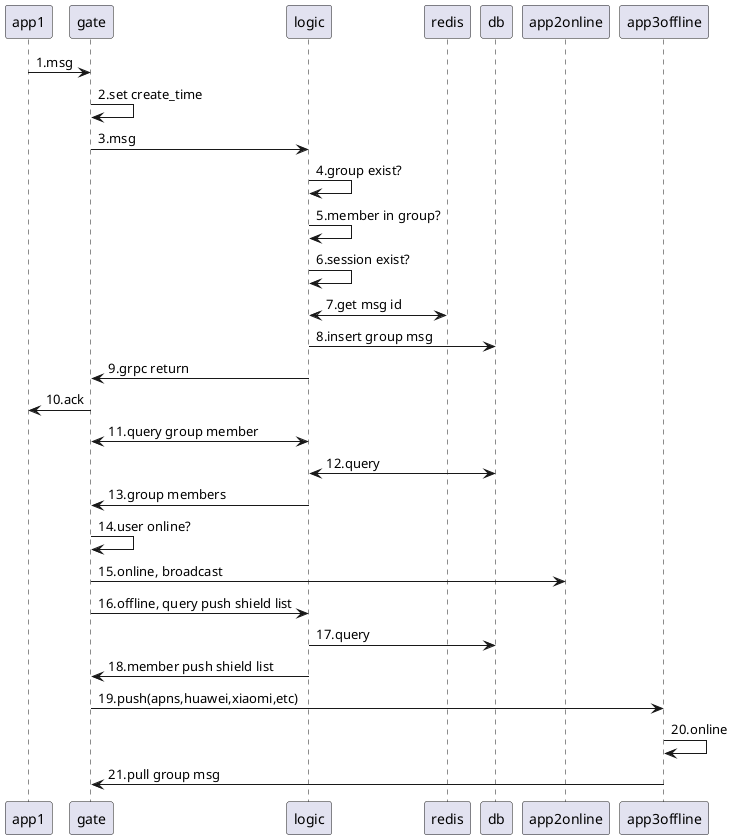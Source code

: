 1.群消息
@startuml
app1 -> gate: 1.msg
gate -> gate: 2.set create_time 
gate -> logic: 3.msg
logic -> logic: 4.group exist?
logic -> logic: 5.member in group?
logic -> logic: 6.session exist?
logic <-> redis: 7.get msg id
logic -> db: 8.insert group msg
logic -> gate: 9.grpc return
gate -> app1: 10.ack
gate <-> logic: 11.query group member
logic <-> db: 12.query
gate <- logic: 13.group members
gate -> gate: 14.user online?
gate -> app2online: 15.online, broadcast
gate -> logic: 16.offline, query push shield list
logic -> db: 17.query
gate <- logic: 18.member push shield list
gate -> app3offline:19.push(apns,huawei,xiaomi,etc)
app3offline -> app3offline: 20.online
app3offline -> gate: 21.pull group msg
@enduml